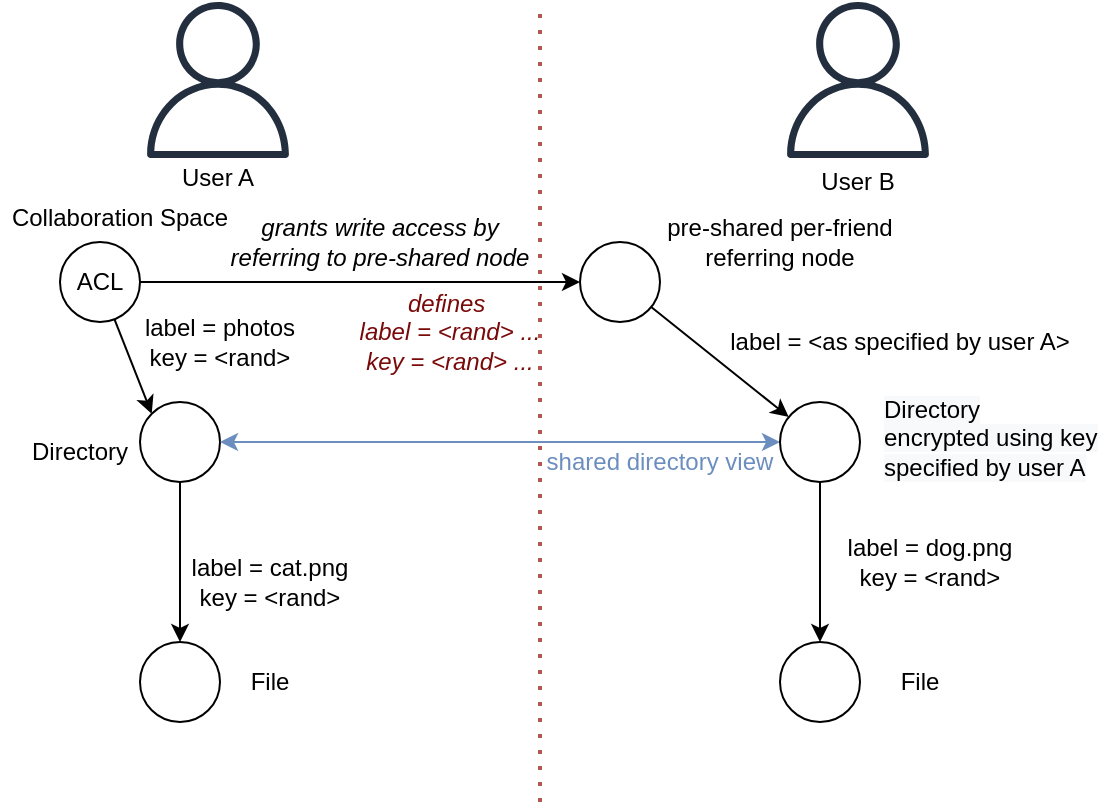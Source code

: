 <mxfile version="14.1.8" type="device"><diagram id="mpFzrQPlszunmaVdCHvQ" name="Seite-1"><mxGraphModel dx="1088" dy="968" grid="1" gridSize="10" guides="1" tooltips="1" connect="1" arrows="1" fold="1" page="1" pageScale="1" pageWidth="827" pageHeight="1169" math="0" shadow="0"><root><mxCell id="0"/><mxCell id="1" parent="0"/><mxCell id="U_ZpyEcctatvt0JEdYu7-17" style="edgeStyle=orthogonalEdgeStyle;rounded=0;orthogonalLoop=1;jettySize=auto;html=1;" parent="1" source="U_ZpyEcctatvt0JEdYu7-3" target="U_ZpyEcctatvt0JEdYu7-16" edge="1"><mxGeometry relative="1" as="geometry"/></mxCell><mxCell id="U_ZpyEcctatvt0JEdYu7-18" style="rounded=0;orthogonalLoop=1;jettySize=auto;html=1;entryX=0;entryY=0.5;entryDx=0;entryDy=0;exitX=1;exitY=0.5;exitDx=0;exitDy=0;" parent="1" source="QNJdvYs8YTNlKBs_LOQv-1" target="U_ZpyEcctatvt0JEdYu7-4" edge="1"><mxGeometry relative="1" as="geometry"/></mxCell><mxCell id="U_ZpyEcctatvt0JEdYu7-3" value="" style="ellipse;whiteSpace=wrap;html=1;aspect=fixed;" parent="1" vertex="1"><mxGeometry x="80" y="240" width="40" height="40" as="geometry"/></mxCell><mxCell id="U_ZpyEcctatvt0JEdYu7-19" style="edgeStyle=none;rounded=0;orthogonalLoop=1;jettySize=auto;html=1;" parent="1" source="U_ZpyEcctatvt0JEdYu7-4" target="U_ZpyEcctatvt0JEdYu7-5" edge="1"><mxGeometry relative="1" as="geometry"/></mxCell><mxCell id="U_ZpyEcctatvt0JEdYu7-4" value="" style="ellipse;whiteSpace=wrap;html=1;aspect=fixed;" parent="1" vertex="1"><mxGeometry x="300" y="160" width="40" height="40" as="geometry"/></mxCell><mxCell id="U_ZpyEcctatvt0JEdYu7-29" style="edgeStyle=none;rounded=0;orthogonalLoop=1;jettySize=auto;html=1;" parent="1" source="U_ZpyEcctatvt0JEdYu7-5" target="U_ZpyEcctatvt0JEdYu7-28" edge="1"><mxGeometry relative="1" as="geometry"/></mxCell><mxCell id="U_ZpyEcctatvt0JEdYu7-35" style="edgeStyle=none;rounded=0;orthogonalLoop=1;jettySize=auto;html=1;fillColor=#dae8fc;startArrow=classic;startFill=1;strokeColor=#6C8EBF;" parent="1" source="U_ZpyEcctatvt0JEdYu7-5" edge="1"><mxGeometry relative="1" as="geometry"><mxPoint x="120" y="260" as="targetPoint"/></mxGeometry></mxCell><mxCell id="U_ZpyEcctatvt0JEdYu7-5" value="" style="ellipse;whiteSpace=wrap;html=1;aspect=fixed;" parent="1" vertex="1"><mxGeometry x="400" y="240" width="40" height="40" as="geometry"/></mxCell><mxCell id="U_ZpyEcctatvt0JEdYu7-15" value="" style="endArrow=none;dashed=1;html=1;dashPattern=1 3;strokeWidth=2;fillColor=#f8cecc;strokeColor=#b85450;" parent="1" edge="1"><mxGeometry width="50" height="50" relative="1" as="geometry"><mxPoint x="280" y="440" as="sourcePoint"/><mxPoint x="280" y="40" as="targetPoint"/></mxGeometry></mxCell><mxCell id="U_ZpyEcctatvt0JEdYu7-16" value="" style="ellipse;whiteSpace=wrap;html=1;aspect=fixed;" parent="1" vertex="1"><mxGeometry x="80" y="360" width="40" height="40" as="geometry"/></mxCell><mxCell id="U_ZpyEcctatvt0JEdYu7-20" value="Directory" style="text;html=1;strokeColor=none;fillColor=none;align=center;verticalAlign=middle;whiteSpace=wrap;rounded=0;" parent="1" vertex="1"><mxGeometry x="30" y="255" width="40" height="20" as="geometry"/></mxCell><mxCell id="U_ZpyEcctatvt0JEdYu7-21" value="&lt;i&gt;grants write access by referring to pre-shared node&lt;/i&gt;" style="text;html=1;strokeColor=none;fillColor=none;align=center;verticalAlign=middle;whiteSpace=wrap;rounded=0;" parent="1" vertex="1"><mxGeometry x="120" y="140" width="160" height="40" as="geometry"/></mxCell><mxCell id="U_ZpyEcctatvt0JEdYu7-22" value="pre-shared per-friend referring node" style="text;html=1;strokeColor=none;fillColor=none;align=center;verticalAlign=middle;whiteSpace=wrap;rounded=0;" parent="1" vertex="1"><mxGeometry x="340" y="150" width="120" height="20" as="geometry"/></mxCell><mxCell id="U_ZpyEcctatvt0JEdYu7-23" value="label = &amp;lt;as specified by user A&amp;gt;" style="text;html=1;strokeColor=none;fillColor=none;align=center;verticalAlign=middle;whiteSpace=wrap;rounded=0;" parent="1" vertex="1"><mxGeometry x="370" y="200" width="180" height="20" as="geometry"/></mxCell><mxCell id="U_ZpyEcctatvt0JEdYu7-24" value="&lt;i&gt;defines&amp;nbsp;&lt;br&gt;label = &amp;lt;rand&amp;gt; ...&lt;br&gt;key = &amp;lt;rand&amp;gt; ...&lt;/i&gt;" style="text;html=1;strokeColor=none;fillColor=none;align=center;verticalAlign=middle;whiteSpace=wrap;rounded=0;fontColor=#7A0A0A;" parent="1" vertex="1"><mxGeometry x="170" y="180" width="130" height="50" as="geometry"/></mxCell><mxCell id="U_ZpyEcctatvt0JEdYu7-25" value="label = cat.png&lt;br&gt;key = &amp;lt;rand&amp;gt;" style="text;html=1;strokeColor=none;fillColor=none;align=center;verticalAlign=middle;whiteSpace=wrap;rounded=0;" parent="1" vertex="1"><mxGeometry x="90" y="320" width="110" height="20" as="geometry"/></mxCell><mxCell id="U_ZpyEcctatvt0JEdYu7-27" value="&lt;font color=&quot;#6c8ebf&quot;&gt;shared directory view&lt;/font&gt;" style="text;html=1;strokeColor=none;fillColor=none;align=center;verticalAlign=middle;whiteSpace=wrap;rounded=0;" parent="1" vertex="1"><mxGeometry x="280" y="260" width="120" height="20" as="geometry"/></mxCell><mxCell id="U_ZpyEcctatvt0JEdYu7-28" value="" style="ellipse;whiteSpace=wrap;html=1;aspect=fixed;" parent="1" vertex="1"><mxGeometry x="400" y="360" width="40" height="40" as="geometry"/></mxCell><mxCell id="U_ZpyEcctatvt0JEdYu7-36" value="label = dog.png&lt;br&gt;key = &amp;lt;rand&amp;gt;" style="text;html=1;strokeColor=none;fillColor=none;align=center;verticalAlign=middle;whiteSpace=wrap;rounded=0;" parent="1" vertex="1"><mxGeometry x="430" y="310" width="90" height="20" as="geometry"/></mxCell><mxCell id="0Mb84mnpUljb-2dRjRjU-1" value="&lt;span style=&quot;font-family: &amp;#34;helvetica&amp;#34; ; font-size: 12px ; font-style: normal ; font-weight: 400 ; letter-spacing: normal ; text-align: center ; text-indent: 0px ; text-transform: none ; word-spacing: 0px ; background-color: rgb(248 , 249 , 250) ; display: inline ; float: none&quot;&gt;Directory&lt;br&gt;encrypted using key specified by user A&lt;/span&gt;" style="text;whiteSpace=wrap;html=1;" parent="1" vertex="1"><mxGeometry x="450" y="230" width="110" height="30" as="geometry"/></mxCell><mxCell id="0Mb84mnpUljb-2dRjRjU-2" value="" style="outlineConnect=0;fontColor=#232F3E;gradientColor=none;fillColor=#232F3E;strokeColor=none;dashed=0;verticalLabelPosition=bottom;verticalAlign=top;align=center;html=1;fontSize=12;fontStyle=0;aspect=fixed;pointerEvents=1;shape=mxgraph.aws4.user;" parent="1" vertex="1"><mxGeometry x="80" y="40" width="78" height="78" as="geometry"/></mxCell><mxCell id="0Mb84mnpUljb-2dRjRjU-3" value="" style="outlineConnect=0;fontColor=#232F3E;gradientColor=none;fillColor=#232F3E;strokeColor=none;dashed=0;verticalLabelPosition=bottom;verticalAlign=top;align=center;html=1;fontSize=12;fontStyle=0;aspect=fixed;pointerEvents=1;shape=mxgraph.aws4.user;" parent="1" vertex="1"><mxGeometry x="400" y="40" width="78" height="78" as="geometry"/></mxCell><mxCell id="0Mb84mnpUljb-2dRjRjU-4" value="User A" style="text;html=1;strokeColor=none;fillColor=none;align=center;verticalAlign=middle;whiteSpace=wrap;rounded=0;" parent="1" vertex="1"><mxGeometry x="99" y="118" width="40" height="20" as="geometry"/></mxCell><mxCell id="0Mb84mnpUljb-2dRjRjU-5" value="User B" style="text;html=1;strokeColor=none;fillColor=none;align=center;verticalAlign=middle;whiteSpace=wrap;rounded=0;" parent="1" vertex="1"><mxGeometry x="419" y="120" width="40" height="20" as="geometry"/></mxCell><mxCell id="0Mb84mnpUljb-2dRjRjU-6" value="File" style="text;html=1;strokeColor=none;fillColor=none;align=center;verticalAlign=middle;whiteSpace=wrap;rounded=0;" parent="1" vertex="1"><mxGeometry x="125" y="370" width="40" height="20" as="geometry"/></mxCell><mxCell id="0Mb84mnpUljb-2dRjRjU-7" value="File" style="text;html=1;strokeColor=none;fillColor=none;align=center;verticalAlign=middle;whiteSpace=wrap;rounded=0;" parent="1" vertex="1"><mxGeometry x="450" y="370" width="40" height="20" as="geometry"/></mxCell><mxCell id="QNJdvYs8YTNlKBs_LOQv-2" style="rounded=0;orthogonalLoop=1;jettySize=auto;html=1;entryX=0;entryY=0;entryDx=0;entryDy=0;" edge="1" parent="1" source="QNJdvYs8YTNlKBs_LOQv-1" target="U_ZpyEcctatvt0JEdYu7-3"><mxGeometry relative="1" as="geometry"/></mxCell><mxCell id="QNJdvYs8YTNlKBs_LOQv-1" value="" style="ellipse;whiteSpace=wrap;html=1;aspect=fixed;" vertex="1" parent="1"><mxGeometry x="40" y="160" width="40" height="40" as="geometry"/></mxCell><mxCell id="QNJdvYs8YTNlKBs_LOQv-3" value="label = photos&lt;br&gt;key = &amp;lt;rand&amp;gt;" style="text;html=1;strokeColor=none;fillColor=none;align=center;verticalAlign=middle;whiteSpace=wrap;rounded=0;" vertex="1" parent="1"><mxGeometry x="75" y="200" width="90" height="20" as="geometry"/></mxCell><mxCell id="QNJdvYs8YTNlKBs_LOQv-4" value="Collaboration Space" style="text;html=1;strokeColor=none;fillColor=none;align=center;verticalAlign=middle;whiteSpace=wrap;rounded=0;" vertex="1" parent="1"><mxGeometry x="10" y="138" width="120" height="20" as="geometry"/></mxCell><mxCell id="QNJdvYs8YTNlKBs_LOQv-5" value="ACL" style="text;html=1;strokeColor=none;fillColor=none;align=center;verticalAlign=middle;whiteSpace=wrap;rounded=0;" vertex="1" parent="1"><mxGeometry x="40" y="170" width="40" height="20" as="geometry"/></mxCell></root></mxGraphModel></diagram></mxfile>